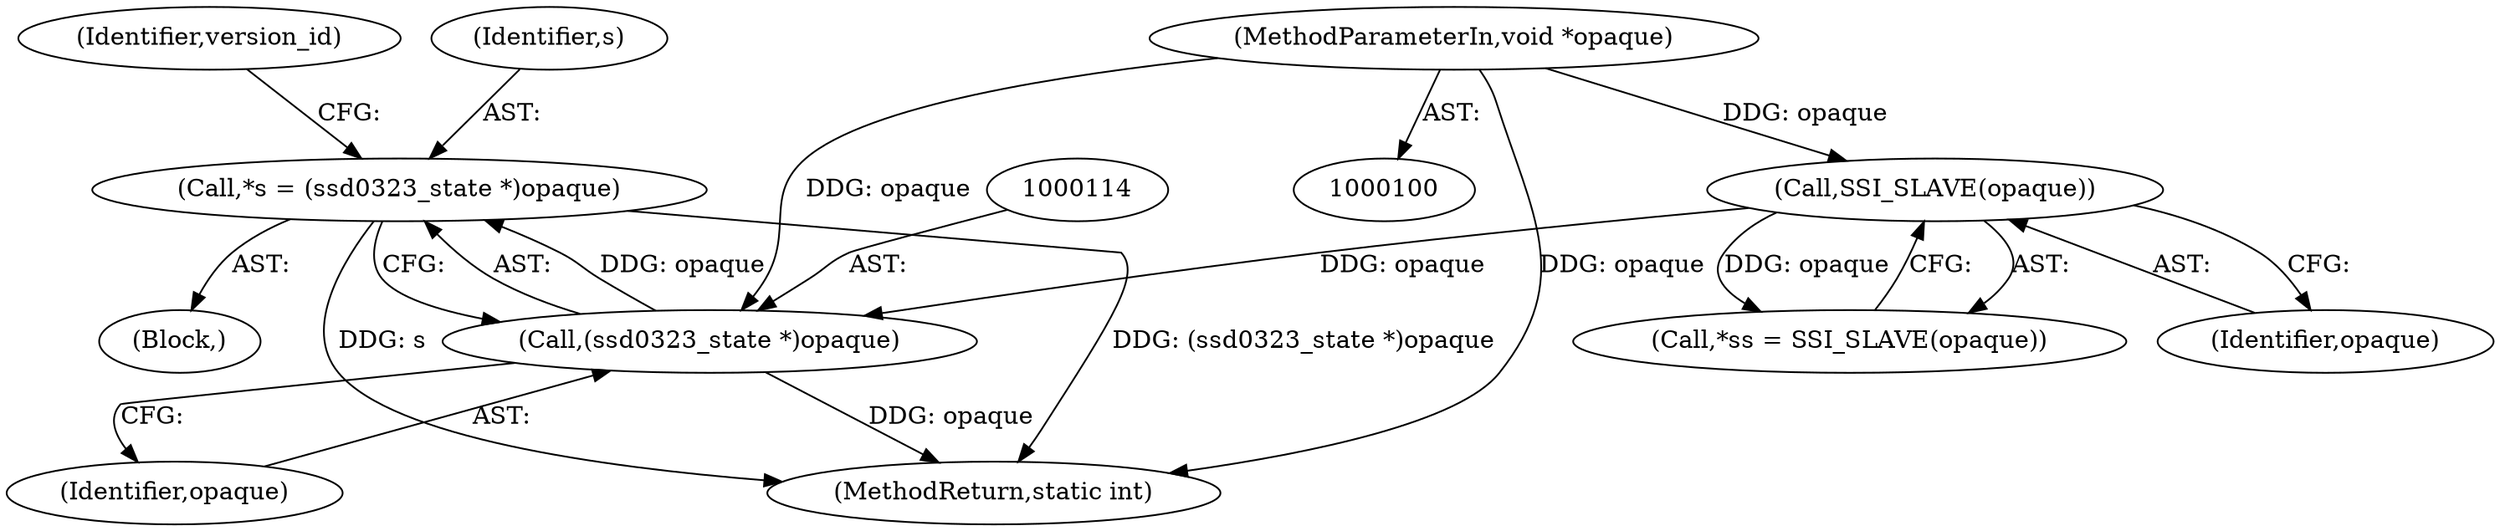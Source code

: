 digraph "0_qemu_ead7a57df37d2187813a121308213f41591bd811@pointer" {
"1000111" [label="(Call,*s = (ssd0323_state *)opaque)"];
"1000113" [label="(Call,(ssd0323_state *)opaque)"];
"1000108" [label="(Call,SSI_SLAVE(opaque))"];
"1000102" [label="(MethodParameterIn,void *opaque)"];
"1000102" [label="(MethodParameterIn,void *opaque)"];
"1000113" [label="(Call,(ssd0323_state *)opaque)"];
"1000109" [label="(Identifier,opaque)"];
"1000115" [label="(Identifier,opaque)"];
"1000119" [label="(Identifier,version_id)"];
"1000353" [label="(MethodReturn,static int)"];
"1000112" [label="(Identifier,s)"];
"1000111" [label="(Call,*s = (ssd0323_state *)opaque)"];
"1000106" [label="(Call,*ss = SSI_SLAVE(opaque))"];
"1000104" [label="(Block,)"];
"1000108" [label="(Call,SSI_SLAVE(opaque))"];
"1000111" -> "1000104"  [label="AST: "];
"1000111" -> "1000113"  [label="CFG: "];
"1000112" -> "1000111"  [label="AST: "];
"1000113" -> "1000111"  [label="AST: "];
"1000119" -> "1000111"  [label="CFG: "];
"1000111" -> "1000353"  [label="DDG: s"];
"1000111" -> "1000353"  [label="DDG: (ssd0323_state *)opaque"];
"1000113" -> "1000111"  [label="DDG: opaque"];
"1000113" -> "1000115"  [label="CFG: "];
"1000114" -> "1000113"  [label="AST: "];
"1000115" -> "1000113"  [label="AST: "];
"1000113" -> "1000353"  [label="DDG: opaque"];
"1000108" -> "1000113"  [label="DDG: opaque"];
"1000102" -> "1000113"  [label="DDG: opaque"];
"1000108" -> "1000106"  [label="AST: "];
"1000108" -> "1000109"  [label="CFG: "];
"1000109" -> "1000108"  [label="AST: "];
"1000106" -> "1000108"  [label="CFG: "];
"1000108" -> "1000106"  [label="DDG: opaque"];
"1000102" -> "1000108"  [label="DDG: opaque"];
"1000102" -> "1000100"  [label="AST: "];
"1000102" -> "1000353"  [label="DDG: opaque"];
}
